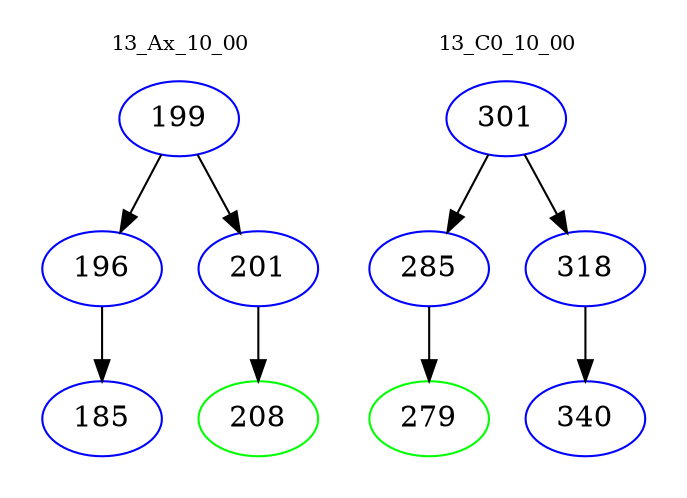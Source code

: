 digraph{
subgraph cluster_0 {
color = white
label = "13_Ax_10_00";
fontsize=10;
T0_199 [label="199", color="blue"]
T0_199 -> T0_196 [color="black"]
T0_196 [label="196", color="blue"]
T0_196 -> T0_185 [color="black"]
T0_185 [label="185", color="blue"]
T0_199 -> T0_201 [color="black"]
T0_201 [label="201", color="blue"]
T0_201 -> T0_208 [color="black"]
T0_208 [label="208", color="green"]
}
subgraph cluster_1 {
color = white
label = "13_C0_10_00";
fontsize=10;
T1_301 [label="301", color="blue"]
T1_301 -> T1_285 [color="black"]
T1_285 [label="285", color="blue"]
T1_285 -> T1_279 [color="black"]
T1_279 [label="279", color="green"]
T1_301 -> T1_318 [color="black"]
T1_318 [label="318", color="blue"]
T1_318 -> T1_340 [color="black"]
T1_340 [label="340", color="blue"]
}
}
